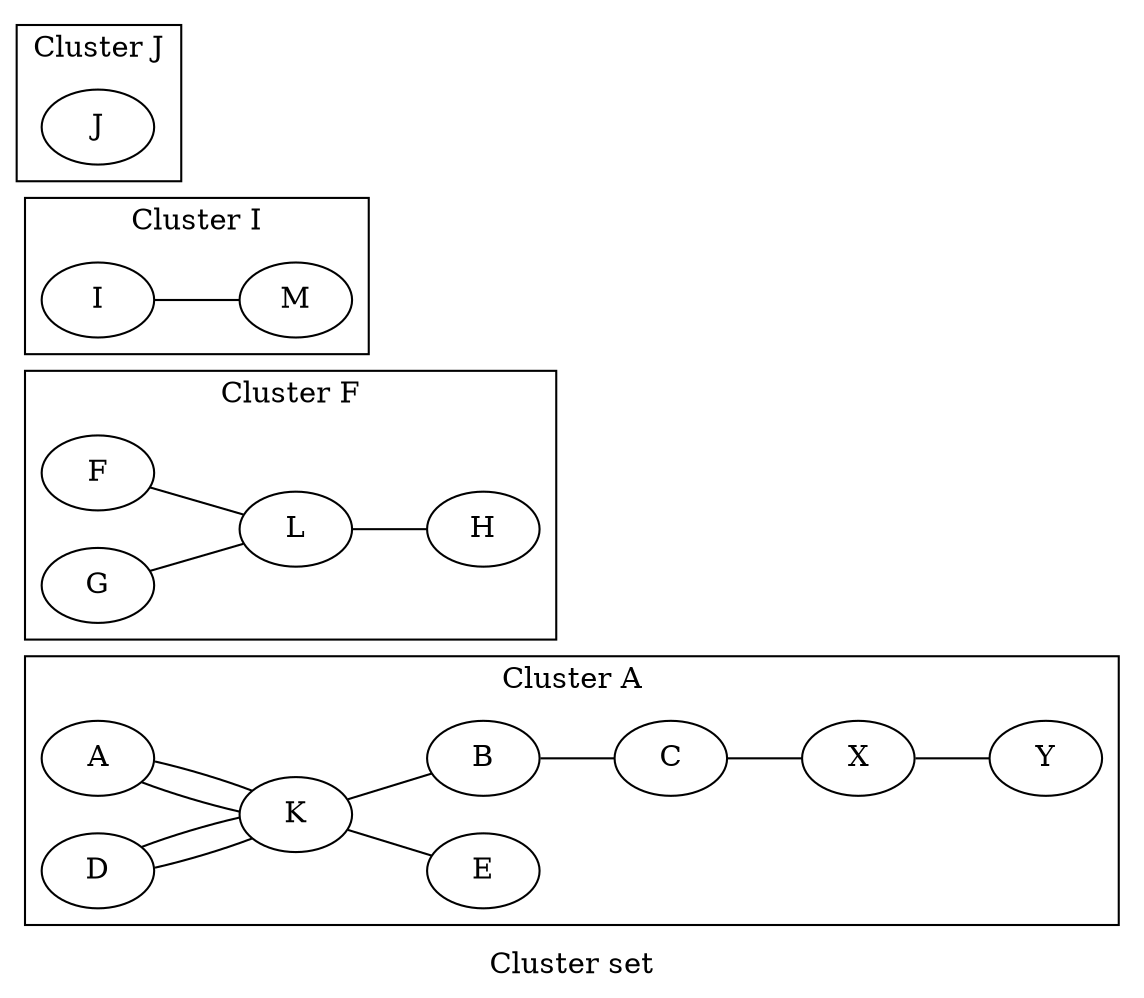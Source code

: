 graph Perl
{
graph [ label="Cluster set" rankdir="LR" ]

subgraph "cluster A"
{
graph [ label="Cluster A" rankdir="LR" ]

"A"
"K"
"A" -- "K" [ label="" ]
"D"
"K"
"D" -- "K" [ label="" ]
"K"
"E"
"K" -- "E" [ label="" ]
}

subgraph "cluster A"
{
graph [ label="Cluster A" rankdir="LR" ]

"A"
"K"
"A" -- "K" [ label="" ]
"B"
"C"
"B" -- "C" [ label="" ]
"C"
"X"
"C" -- "X" [ label="" ]
"D"
"K"
"D" -- "K" [ label="" ]
"K"
"B"
"K" -- "B" [ label="" ]
"X"
"Y"
"X" -- "Y" [ label="" ]
}

subgraph "cluster F"
{
graph [ label="Cluster F" rankdir="LR" ]

"F"
"L"
"F" -- "L" [ label="" ]
"G"
"L"
"G" -- "L" [ label="" ]
"L"
"H"
"L" -- "H" [ label="" ]
}

subgraph "cluster I"
{
graph [ label="Cluster I" rankdir="LR" ]

"I"
"M"
"I" -- "M" [ label="" ]
}

subgraph "cluster J"
{
graph [ label="Cluster J" rankdir="LR" ]

"J"
}
}
